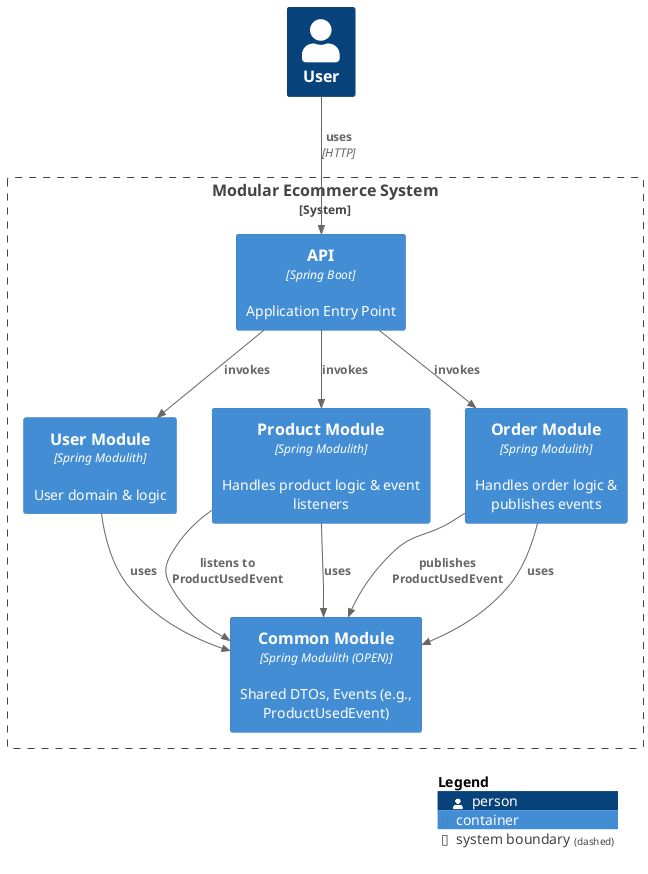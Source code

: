 @startuml(id=modularEcommerceContainers)
!include <C4/C4_Container>

Person(user, "User")

System_Boundary(ecommerceSystem, "Modular Ecommerce System") {
    Container(api, "API", "Spring Boot", "Application Entry Point")
    Container(userModule, "User Module", "Spring Modulith", "User domain & logic")
    Container(product, "Product Module", "Spring Modulith", "Handles product logic & event listeners")
    Container(order, "Order Module", "Spring Modulith", "Handles order logic & publishes events")
    Container(common, "Common Module", "Spring Modulith (OPEN)", "Shared DTOs, Events (e.g., ProductUsedEvent)")
}

Rel(user, api, "uses", "HTTP")
Rel(api, userModule, "invokes")
Rel(api, product, "invokes")
Rel(api, order, "invokes")

Rel(order, common, "publishes ProductUsedEvent")
Rel(product, common, "listens to ProductUsedEvent")

Rel(userModule, common, "uses")
Rel(product, common, "uses")
Rel(order, common, "uses")

SHOW_LEGEND()
@enduml
